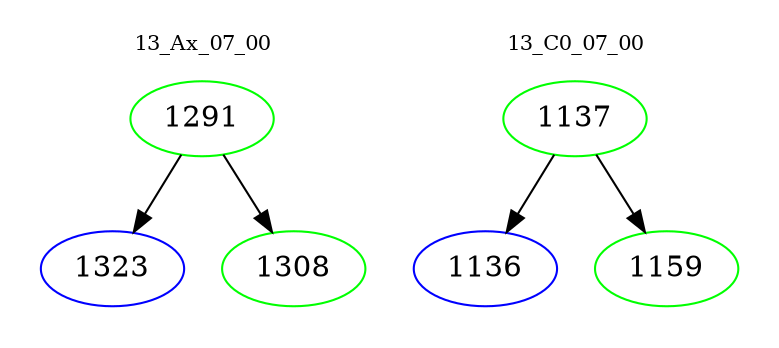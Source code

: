 digraph{
subgraph cluster_0 {
color = white
label = "13_Ax_07_00";
fontsize=10;
T0_1291 [label="1291", color="green"]
T0_1291 -> T0_1323 [color="black"]
T0_1323 [label="1323", color="blue"]
T0_1291 -> T0_1308 [color="black"]
T0_1308 [label="1308", color="green"]
}
subgraph cluster_1 {
color = white
label = "13_C0_07_00";
fontsize=10;
T1_1137 [label="1137", color="green"]
T1_1137 -> T1_1136 [color="black"]
T1_1136 [label="1136", color="blue"]
T1_1137 -> T1_1159 [color="black"]
T1_1159 [label="1159", color="green"]
}
}

